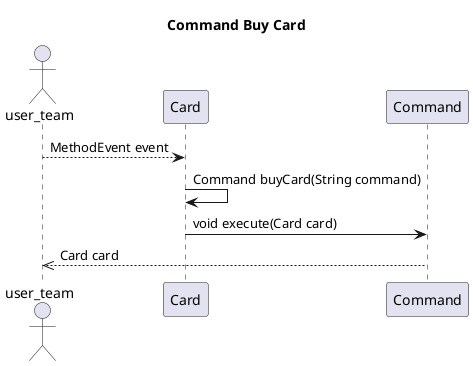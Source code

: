 @startuml
    title Command Buy Card

    actor user_team as user
    participant Card as card
    participant Command as command

    user-->card: MethodEvent event
    card->card: Command buyCard(String command)
    card->command: void execute(Card card)
    command-->>user: Card card
@enduml